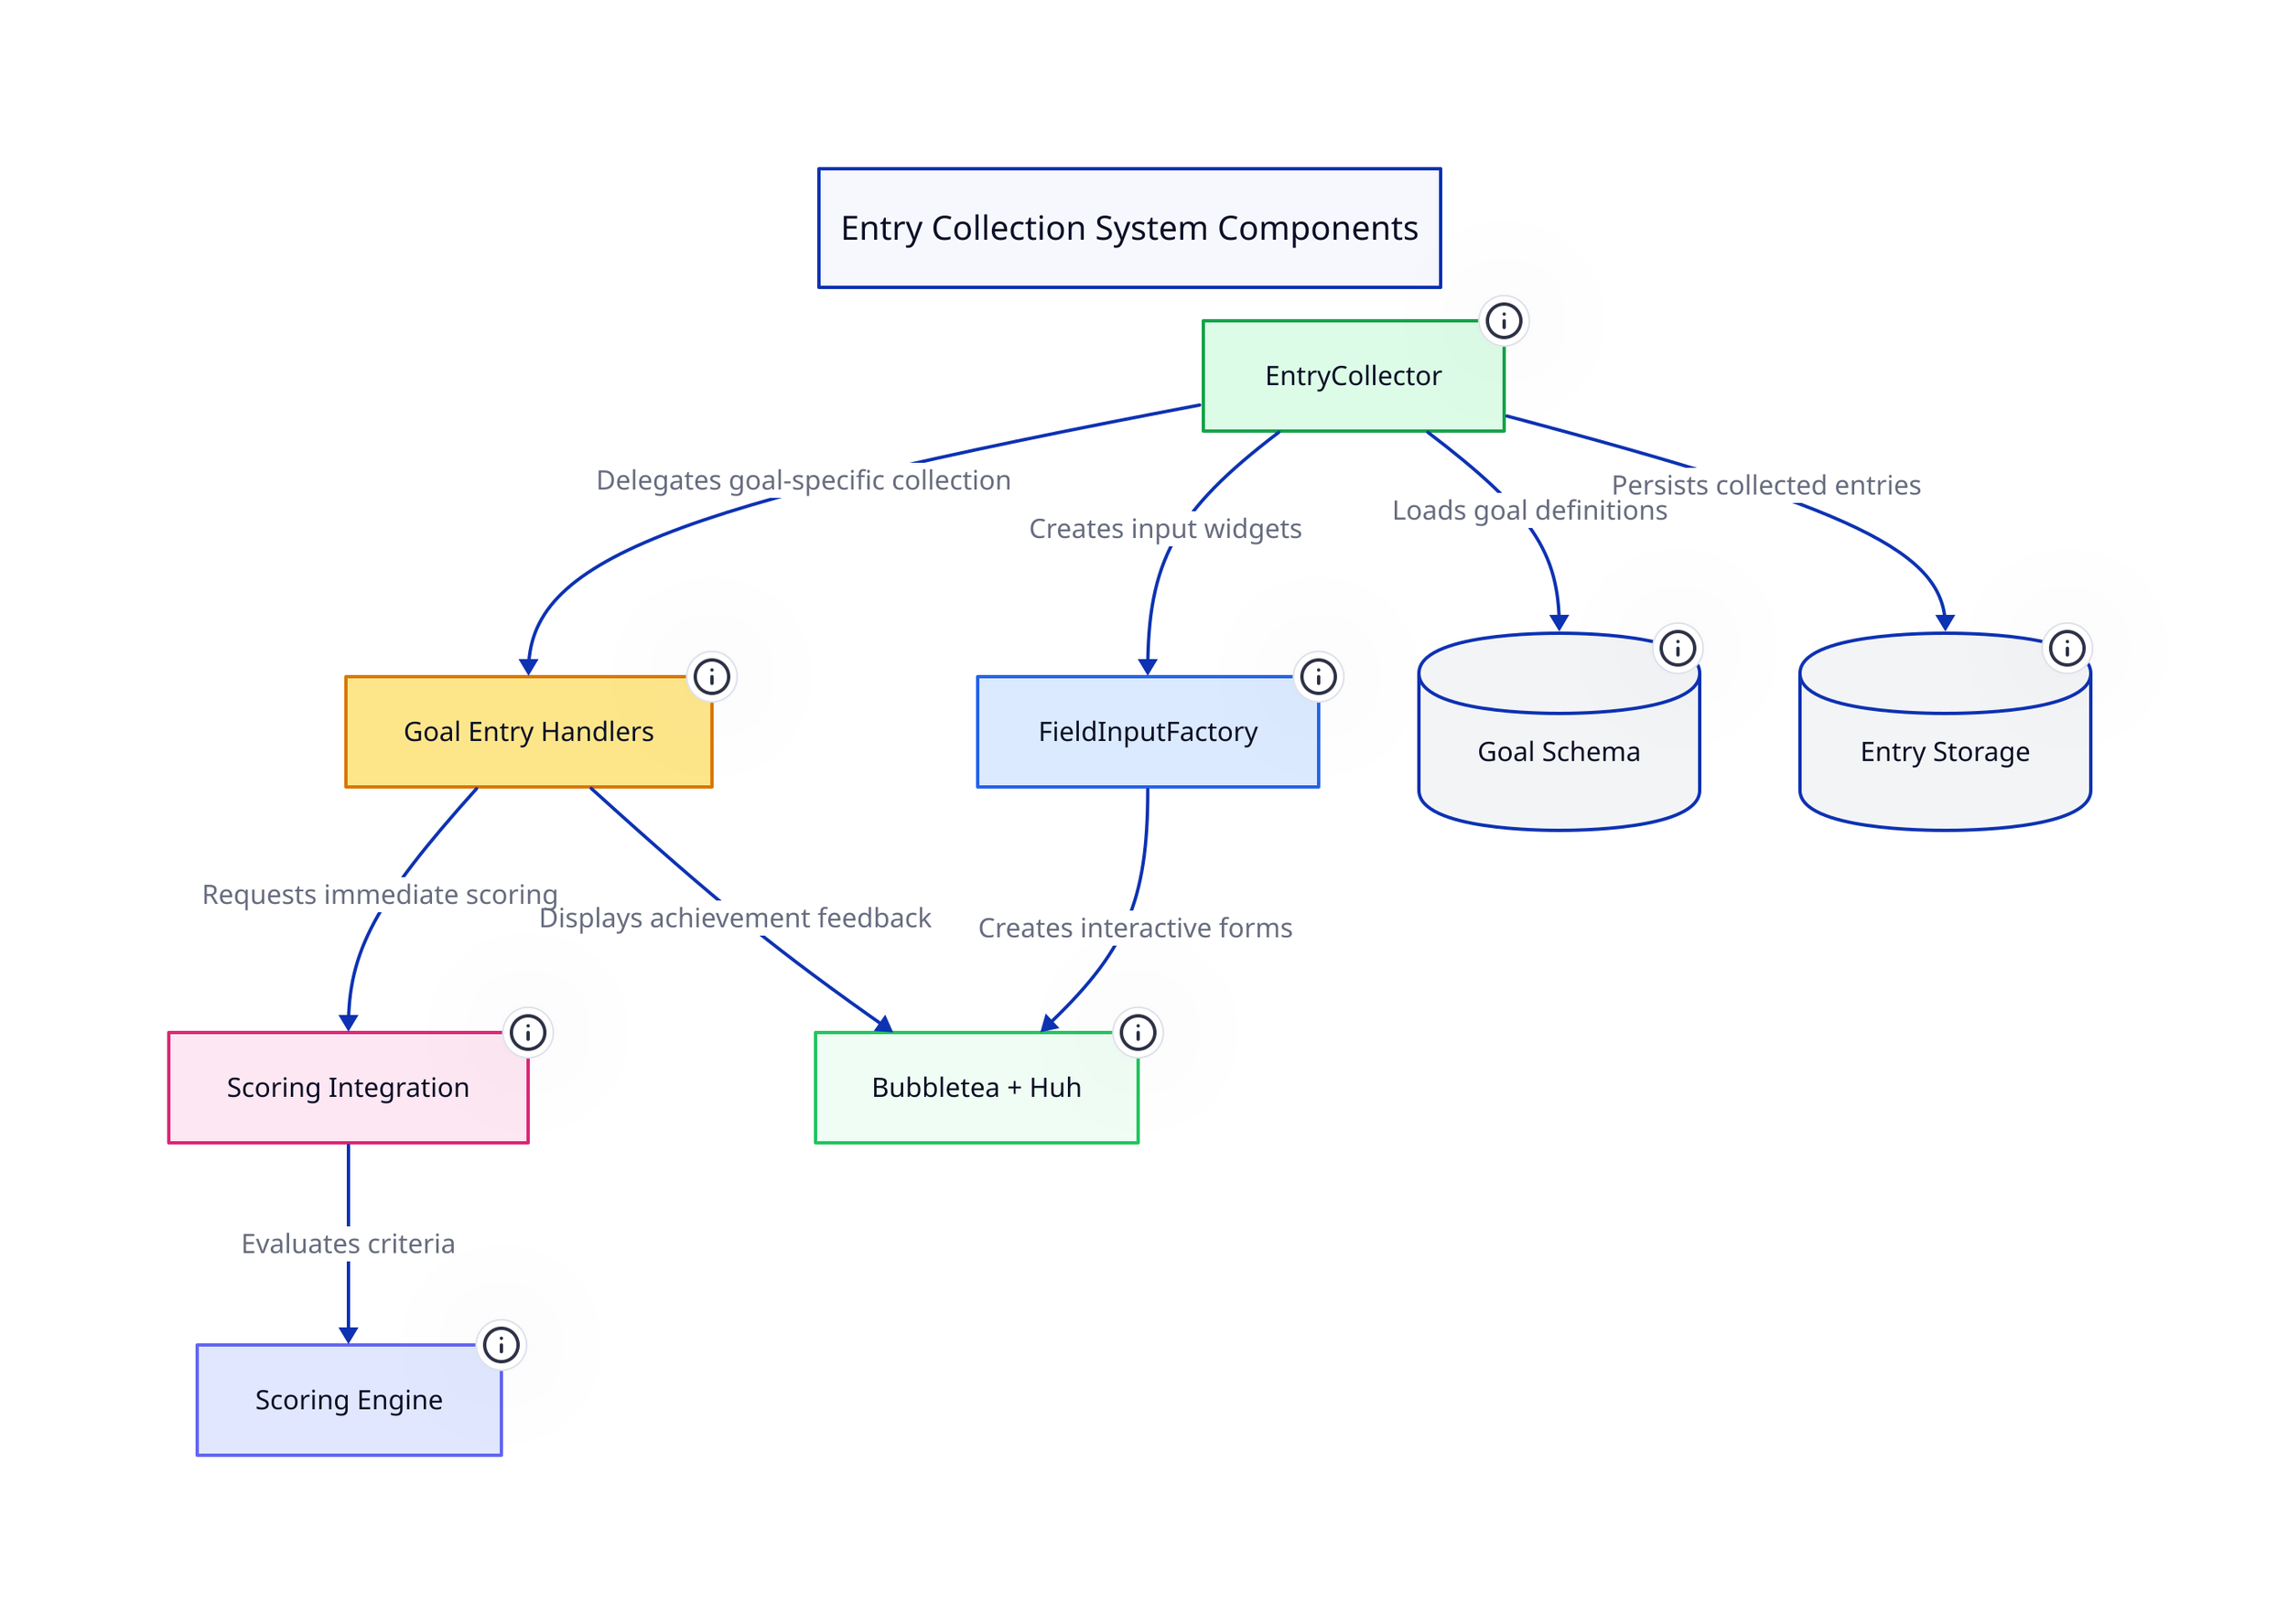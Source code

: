 direction: down

title: {
  label: Entry Collection System Components
  near: top-center
  style.font-size: 20
  style.bold: true
}

entry_collector: {
  label: EntryCollector
  tooltip: Main orchestrator - Coordinates goal loading, entry collection, and persistence
  style.fill: "#dcfce7"
  style.stroke: "#16a34a"
  style.stroke-width: 2
}

field_input_factory: {
  label: FieldInputFactory
  tooltip: Input widget creation - Creates field-type-specific input components
  style.fill: "#dbeafe"
  style.stroke: "#2563eb"
  style.stroke-width: 2
}

goal_entry_handlers: {
  label: Goal Entry Handlers
  tooltip: Goal-type-specific collection - Handles Simple, Elastic, Informational, Checklist goals
  style.fill: "#fde68a"
  style.stroke: "#d97706"
  style.stroke-width: 2
}

scoring_integration: {
  label: Scoring Integration
  tooltip: Immediate feedback - Real-time achievement calculation
  style.fill: "#fce7f3"
  style.stroke: "#db2777"
  style.stroke-width: 2
}

goal_schema: {
  label: Goal Schema
  tooltip: YAML - Goal definitions with field types and criteria
  shape: cylinder
  style.fill: "#f3f4f6"
}

entry_storage: {
  label: Entry Storage
  tooltip: YAML - Daily entry persistence
  shape: cylinder
  style.fill: "#f3f4f6"
}

scoring_engine: {
  label: Scoring Engine
  tooltip: Achievement evaluation
  style.fill: "#e0e7ff"
  style.stroke: "#6366f1"
}

bubbletea_huh: {
  label: Bubbletea + Huh
  tooltip: Interactive CLI framework
  style.fill: "#f0fdf4"
  style.stroke: "#22c55e"
}

entry_collector -> field_input_factory: Creates input widgets
entry_collector -> goal_entry_handlers: Delegates goal-specific collection
goal_entry_handlers -> scoring_integration: Requests immediate scoring
scoring_integration -> scoring_engine: Evaluates criteria

entry_collector -> goal_schema: Loads goal definitions
entry_collector -> entry_storage: Persists collected entries

field_input_factory -> bubbletea_huh: Creates interactive forms
goal_entry_handlers -> bubbletea_huh: Displays achievement feedback